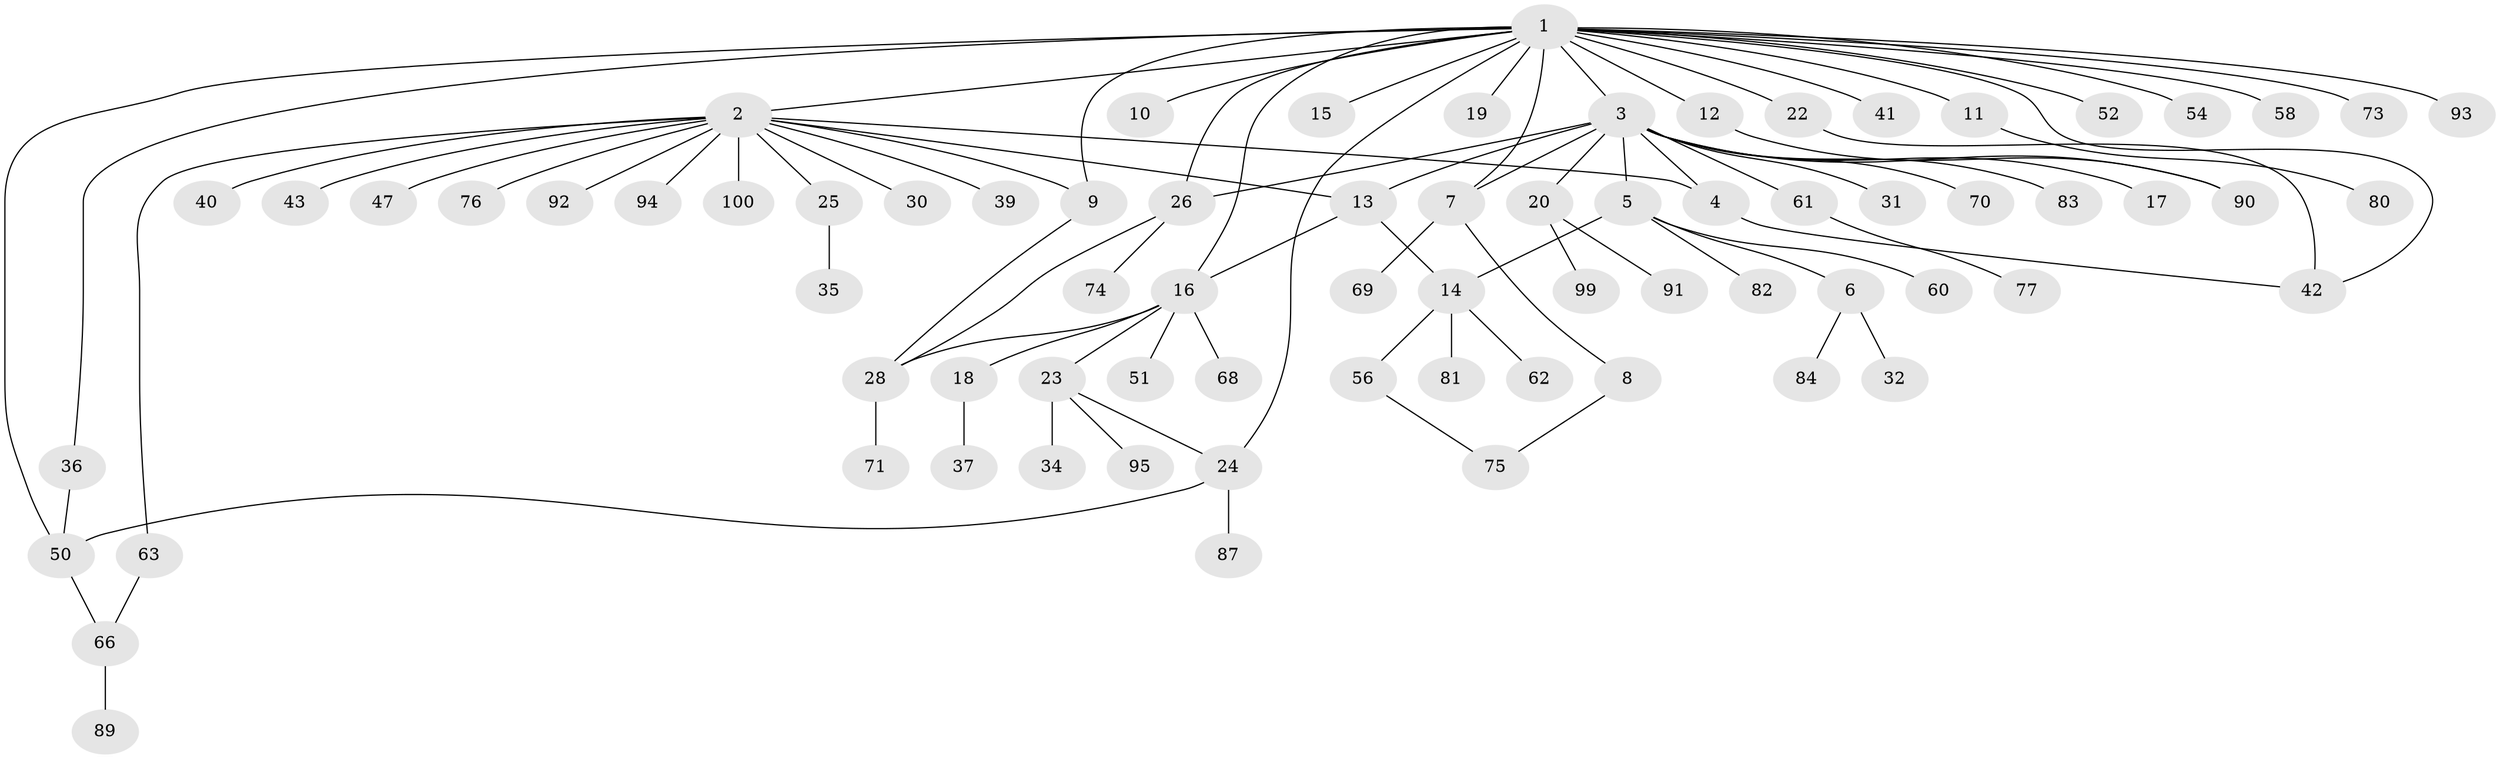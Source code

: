 // original degree distribution, {24: 0.01, 15: 0.01, 13: 0.01, 3: 0.16, 4: 0.06, 2: 0.19, 1: 0.52, 6: 0.02, 5: 0.02}
// Generated by graph-tools (version 1.1) at 2025/38/02/21/25 10:38:54]
// undirected, 74 vertices, 90 edges
graph export_dot {
graph [start="1"]
  node [color=gray90,style=filled];
  1 [super="+79"];
  2 [super="+29"];
  3 [super="+85"];
  4 [super="+72"];
  5 [super="+27"];
  6 [super="+53"];
  7 [super="+55"];
  8 [super="+98"];
  9 [super="+65"];
  10;
  11 [super="+38"];
  12 [super="+33"];
  13;
  14 [super="+21"];
  15;
  16 [super="+46"];
  17;
  18;
  19;
  20 [super="+48"];
  22;
  23 [super="+44"];
  24 [super="+45"];
  25;
  26 [super="+88"];
  28 [super="+59"];
  30;
  31;
  32 [super="+67"];
  34;
  35;
  36 [super="+64"];
  37;
  39;
  40 [super="+49"];
  41 [super="+57"];
  42 [super="+96"];
  43;
  47;
  50 [super="+78"];
  51;
  52;
  54;
  56 [super="+86"];
  58;
  60;
  61;
  62;
  63;
  66 [super="+97"];
  68;
  69;
  70;
  71;
  73;
  74;
  75;
  76;
  77;
  80;
  81;
  82;
  83;
  84;
  87;
  89;
  90;
  91;
  92;
  93;
  94;
  95;
  99;
  100;
  1 -- 2;
  1 -- 3;
  1 -- 9 [weight=2];
  1 -- 10;
  1 -- 11;
  1 -- 12;
  1 -- 15;
  1 -- 16;
  1 -- 19;
  1 -- 22;
  1 -- 26;
  1 -- 36;
  1 -- 41;
  1 -- 42;
  1 -- 50;
  1 -- 52;
  1 -- 54;
  1 -- 58;
  1 -- 73;
  1 -- 93;
  1 -- 24;
  1 -- 7;
  2 -- 4;
  2 -- 9;
  2 -- 13;
  2 -- 25;
  2 -- 30;
  2 -- 39;
  2 -- 40;
  2 -- 43;
  2 -- 47;
  2 -- 76;
  2 -- 92;
  2 -- 94;
  2 -- 100 [weight=2];
  2 -- 63;
  3 -- 5;
  3 -- 7;
  3 -- 13;
  3 -- 17;
  3 -- 20;
  3 -- 31;
  3 -- 61;
  3 -- 70;
  3 -- 83;
  3 -- 90;
  3 -- 26;
  3 -- 4;
  4 -- 42;
  5 -- 6;
  5 -- 14;
  5 -- 82;
  5 -- 60;
  6 -- 32;
  6 -- 84;
  7 -- 8;
  7 -- 69;
  8 -- 75;
  9 -- 28;
  11 -- 80;
  12 -- 90;
  13 -- 14;
  13 -- 16;
  14 -- 56;
  14 -- 62;
  14 -- 81;
  16 -- 18;
  16 -- 23;
  16 -- 28;
  16 -- 68;
  16 -- 51;
  18 -- 37;
  20 -- 91;
  20 -- 99;
  22 -- 42;
  23 -- 24;
  23 -- 34;
  23 -- 95;
  24 -- 87;
  24 -- 50;
  25 -- 35;
  26 -- 74;
  26 -- 28;
  28 -- 71;
  36 -- 50;
  50 -- 66;
  56 -- 75;
  61 -- 77;
  63 -- 66;
  66 -- 89;
}
